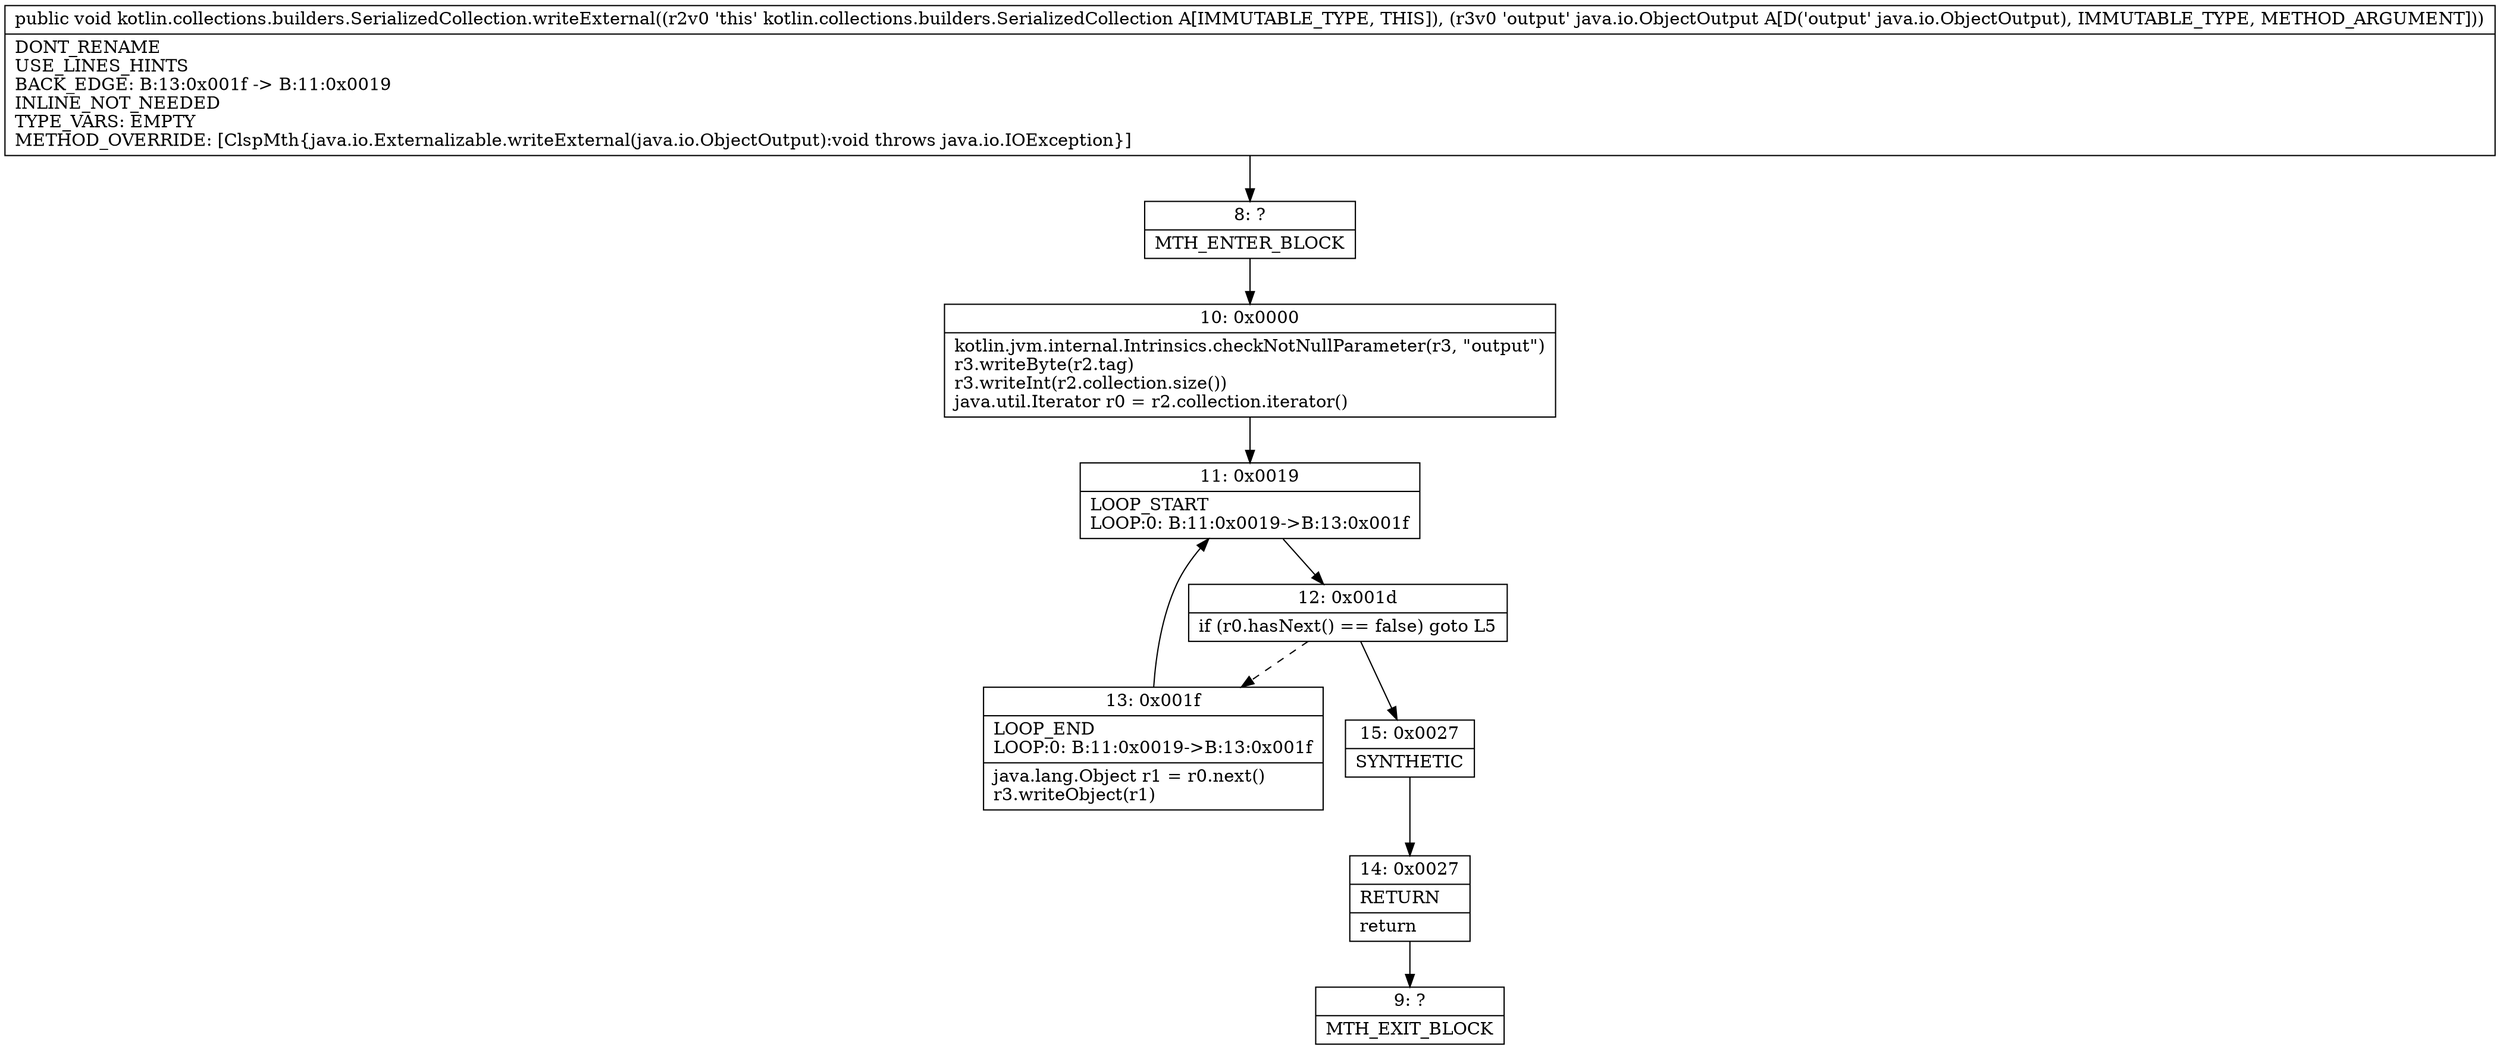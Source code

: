 digraph "CFG forkotlin.collections.builders.SerializedCollection.writeExternal(Ljava\/io\/ObjectOutput;)V" {
Node_8 [shape=record,label="{8\:\ ?|MTH_ENTER_BLOCK\l}"];
Node_10 [shape=record,label="{10\:\ 0x0000|kotlin.jvm.internal.Intrinsics.checkNotNullParameter(r3, \"output\")\lr3.writeByte(r2.tag)\lr3.writeInt(r2.collection.size())\ljava.util.Iterator r0 = r2.collection.iterator()\l}"];
Node_11 [shape=record,label="{11\:\ 0x0019|LOOP_START\lLOOP:0: B:11:0x0019\-\>B:13:0x001f\l}"];
Node_12 [shape=record,label="{12\:\ 0x001d|if (r0.hasNext() == false) goto L5\l}"];
Node_13 [shape=record,label="{13\:\ 0x001f|LOOP_END\lLOOP:0: B:11:0x0019\-\>B:13:0x001f\l|java.lang.Object r1 = r0.next()\lr3.writeObject(r1)\l}"];
Node_15 [shape=record,label="{15\:\ 0x0027|SYNTHETIC\l}"];
Node_14 [shape=record,label="{14\:\ 0x0027|RETURN\l|return\l}"];
Node_9 [shape=record,label="{9\:\ ?|MTH_EXIT_BLOCK\l}"];
MethodNode[shape=record,label="{public void kotlin.collections.builders.SerializedCollection.writeExternal((r2v0 'this' kotlin.collections.builders.SerializedCollection A[IMMUTABLE_TYPE, THIS]), (r3v0 'output' java.io.ObjectOutput A[D('output' java.io.ObjectOutput), IMMUTABLE_TYPE, METHOD_ARGUMENT]))  | DONT_RENAME\lUSE_LINES_HINTS\lBACK_EDGE: B:13:0x001f \-\> B:11:0x0019\lINLINE_NOT_NEEDED\lTYPE_VARS: EMPTY\lMETHOD_OVERRIDE: [ClspMth\{java.io.Externalizable.writeExternal(java.io.ObjectOutput):void throws java.io.IOException\}]\l}"];
MethodNode -> Node_8;Node_8 -> Node_10;
Node_10 -> Node_11;
Node_11 -> Node_12;
Node_12 -> Node_13[style=dashed];
Node_12 -> Node_15;
Node_13 -> Node_11;
Node_15 -> Node_14;
Node_14 -> Node_9;
}

